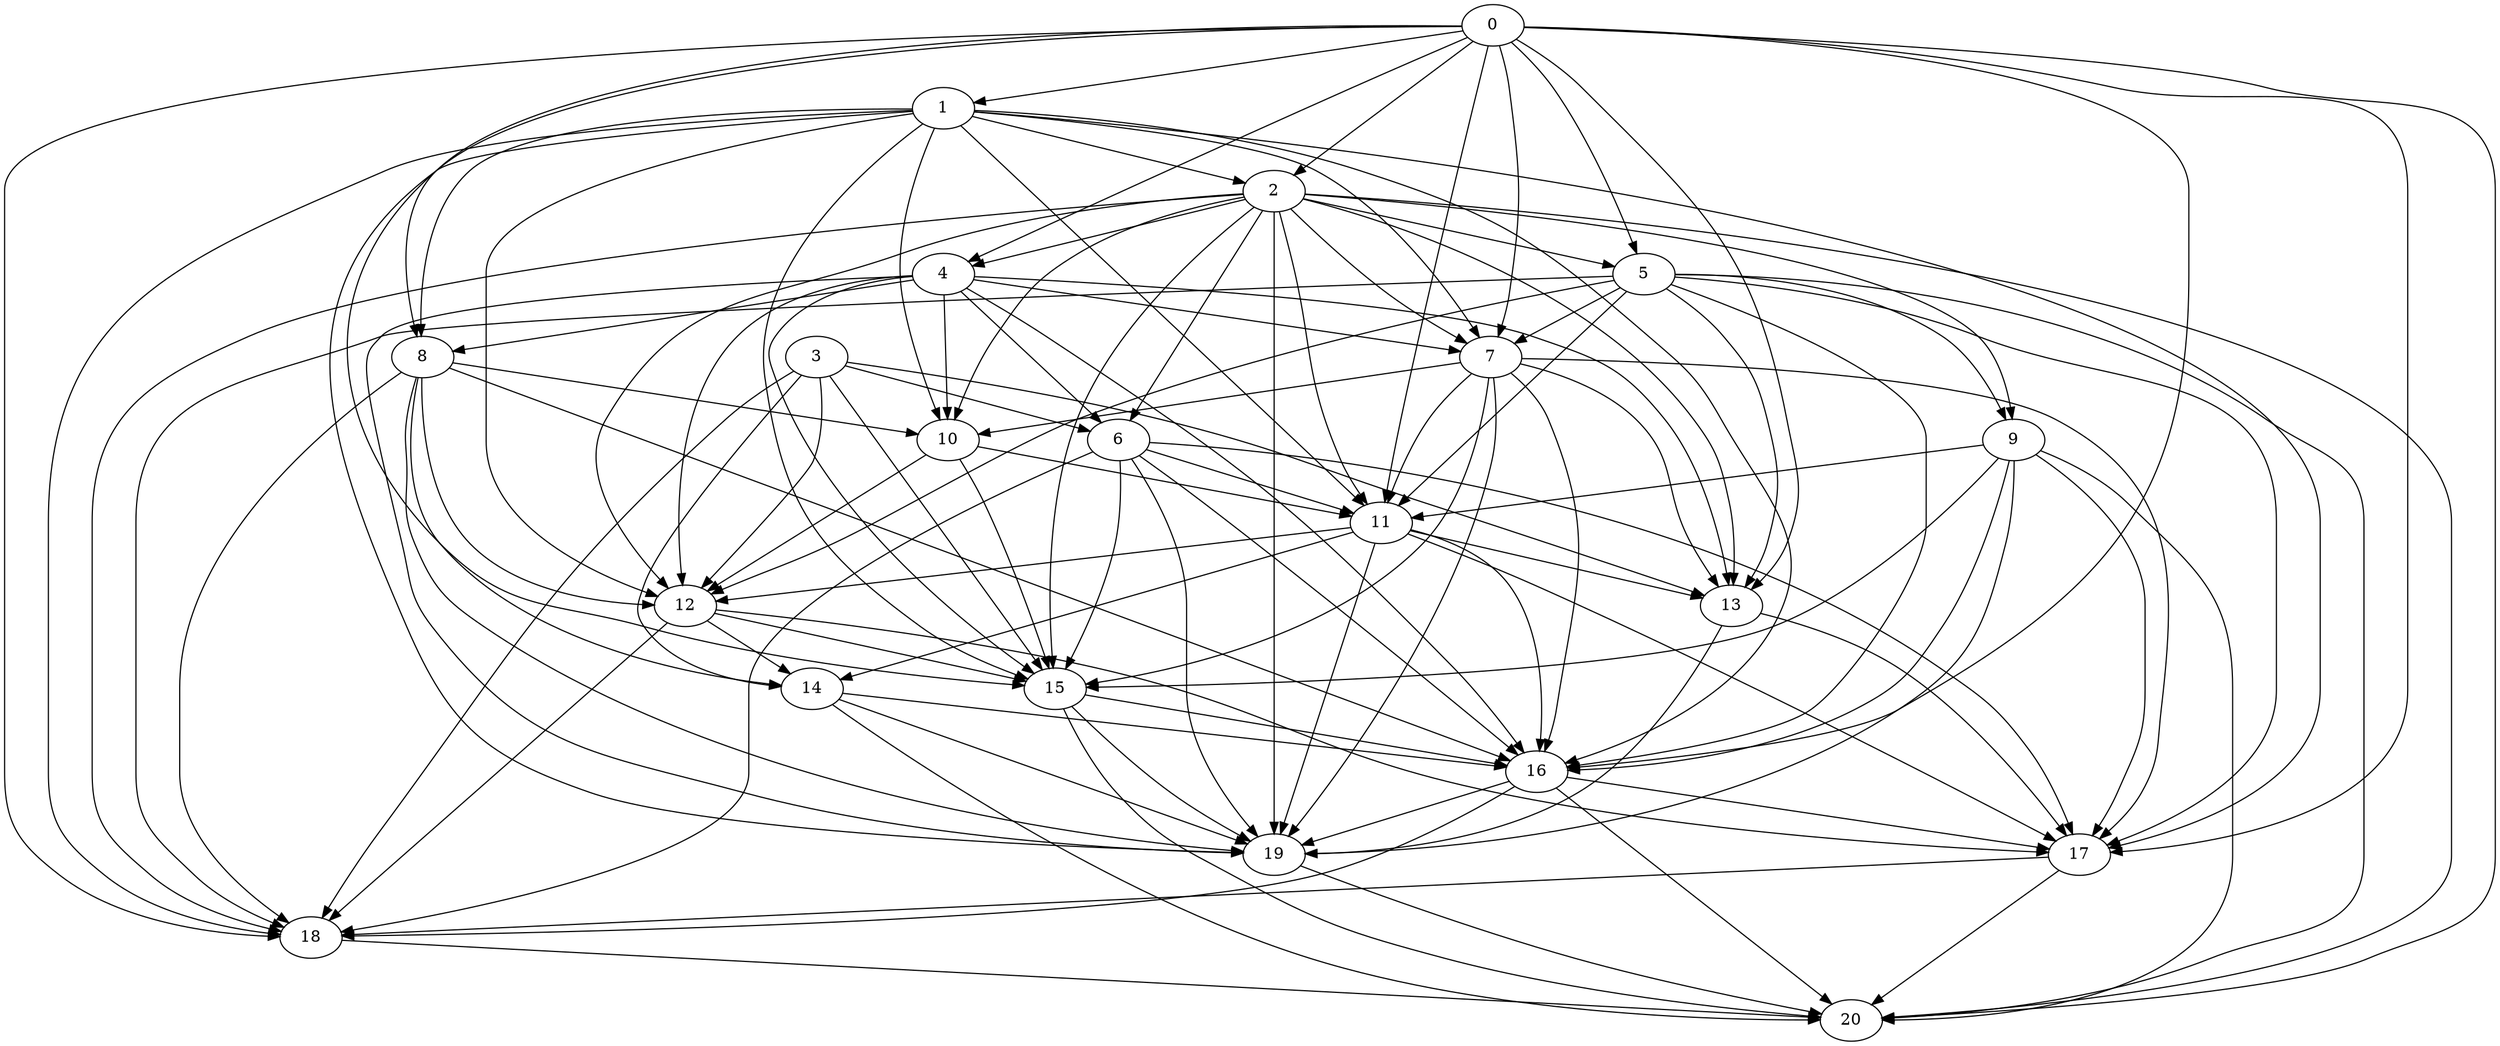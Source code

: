 digraph "Random_Nodes_21_Density_5.48_CCR_1.00_WeightType_Random" {
	graph ["Duplicate states"=0,
		GraphType=Random,
		"Max states in OPEN"=0,
		Modes="120000ms; topo-ordered tasks, ; Pruning: task equivalence, fixed order ready list, ; F-value: ; Optimisation: best schedule length (\
SL) optimisation on equal, ",
		NumberOfTasks=21,
		"Pruned using list schedule length"=710,
		"States removed from OPEN"=0,
		TargetSystem="Homogeneous-4",
		"Time to schedule (ms)"=135,
		"Total idle time"=484,
		"Total schedule length"=426,
		"Total sequential time"=697,
		"Total states created"=954
	];
	0	["Finish time"=17,
		Processor=0,
		"Start time"=0,
		Weight=17];
	1	["Finish time"=28,
		Processor=0,
		"Start time"=17,
		Weight=11];
	0 -> 1	[Weight=4];
	2	["Finish time"=51,
		Processor=0,
		"Start time"=28,
		Weight=23];
	0 -> 2	[Weight=3];
	4	["Finish time"=108,
		Processor=0,
		"Start time"=51,
		Weight=57];
	0 -> 4	[Weight=10];
	5	["Finish time"=83,
		Processor=1,
		"Start time"=54,
		Weight=29];
	0 -> 5	[Weight=7];
	7	["Finish time"=165,
		Processor=0,
		"Start time"=108,
		Weight=57];
	0 -> 7	[Weight=4];
	8	["Finish time"=159,
		Processor=1,
		"Start time"=113,
		Weight=46];
	0 -> 8	[Weight=9];
	11	["Finish time"=203,
		Processor=0,
		"Start time"=192,
		Weight=11];
	0 -> 11	[Weight=6];
	15	["Finish time"=278,
		Processor=1,
		"Start time"=261,
		Weight=17];
	0 -> 15	[Weight=7];
	13	["Finish time"=224,
		Processor=2,
		"Start time"=207,
		Weight=17];
	0 -> 13	[Weight=6];
	16	["Finish time"=324,
		Processor=0,
		"Start time"=307,
		Weight=17];
	0 -> 16	[Weight=7];
	17	["Finish time"=381,
		Processor=0,
		"Start time"=324,
		Weight=57];
	0 -> 17	[Weight=6];
	18	["Finish time"=415,
		Processor=0,
		"Start time"=381,
		Weight=34];
	0 -> 18	[Weight=6];
	20	["Finish time"=426,
		Processor=0,
		"Start time"=415,
		Weight=11];
	0 -> 20	[Weight=2];
	1 -> 2	[Weight=10];
	1 -> 7	[Weight=5];
	1 -> 8	[Weight=10];
	10	["Finish time"=192,
		Processor=0,
		"Start time"=169,
		Weight=23];
	1 -> 10	[Weight=4];
	1 -> 11	[Weight=2];
	12	["Finish time"=255,
		Processor=0,
		"Start time"=203,
		Weight=52];
	1 -> 12	[Weight=10];
	1 -> 15	[Weight=10];
	1 -> 16	[Weight=7];
	1 -> 17	[Weight=2];
	19	["Finish time"=377,
		Processor=1,
		"Start time"=331,
		Weight=46];
	1 -> 19	[Weight=10];
	1 -> 18	[Weight=5];
	2 -> 4	[Weight=3];
	2 -> 5	[Weight=3];
	2 -> 7	[Weight=6];
	9	["Finish time"=145,
		Processor=2,
		"Start time"=88,
		Weight=57];
	2 -> 9	[Weight=7];
	6	["Finish time"=154,
		Processor=3,
		"Start time"=114,
		Weight=40];
	2 -> 6	[Weight=10];
	2 -> 10	[Weight=8];
	2 -> 11	[Weight=7];
	2 -> 12	[Weight=5];
	2 -> 15	[Weight=10];
	2 -> 13	[Weight=10];
	2 -> 19	[Weight=9];
	2 -> 18	[Weight=5];
	2 -> 20	[Weight=8];
	4 -> 7	[Weight=6];
	4 -> 8	[Weight=5];
	4 -> 6	[Weight=6];
	4 -> 10	[Weight=5];
	4 -> 12	[Weight=8];
	4 -> 15	[Weight=10];
	4 -> 13	[Weight=6];
	4 -> 16	[Weight=4];
	4 -> 19	[Weight=3];
	5 -> 7	[Weight=5];
	5 -> 9	[Weight=5];
	5 -> 11	[Weight=5];
	5 -> 12	[Weight=9];
	5 -> 13	[Weight=8];
	5 -> 16	[Weight=9];
	5 -> 17	[Weight=10];
	5 -> 18	[Weight=4];
	5 -> 20	[Weight=2];
	7 -> 10	[Weight=9];
	7 -> 11	[Weight=2];
	7 -> 15	[Weight=4];
	7 -> 13	[Weight=6];
	7 -> 16	[Weight=8];
	7 -> 17	[Weight=9];
	7 -> 19	[Weight=2];
	8 -> 10	[Weight=10];
	8 -> 12	[Weight=8];
	14	["Finish time"=307,
		Processor=0,
		"Start time"=255,
		Weight=52];
	8 -> 14	[Weight=9];
	8 -> 16	[Weight=7];
	8 -> 19	[Weight=8];
	8 -> 18	[Weight=4];
	3	["Finish time"=23,
		Processor=2,
		"Start time"=0,
		Weight=23];
	3 -> 6	[Weight=4];
	3 -> 12	[Weight=7];
	3 -> 14	[Weight=10];
	3 -> 15	[Weight=10];
	3 -> 13	[Weight=4];
	3 -> 18	[Weight=3];
	9 -> 11	[Weight=7];
	9 -> 15	[Weight=5];
	9 -> 16	[Weight=3];
	9 -> 17	[Weight=5];
	9 -> 19	[Weight=8];
	9 -> 20	[Weight=2];
	6 -> 11	[Weight=9];
	6 -> 15	[Weight=8];
	6 -> 16	[Weight=6];
	6 -> 17	[Weight=7];
	6 -> 19	[Weight=2];
	6 -> 18	[Weight=8];
	10 -> 11	[Weight=4];
	10 -> 12	[Weight=3];
	10 -> 15	[Weight=2];
	11 -> 12	[Weight=5];
	11 -> 14	[Weight=3];
	11 -> 13	[Weight=4];
	11 -> 16	[Weight=2];
	11 -> 17	[Weight=3];
	11 -> 19	[Weight=3];
	12 -> 14	[Weight=8];
	12 -> 15	[Weight=6];
	12 -> 17	[Weight=4];
	12 -> 18	[Weight=4];
	14 -> 16	[Weight=2];
	14 -> 19	[Weight=4];
	14 -> 20	[Weight=9];
	15 -> 16	[Weight=3];
	15 -> 19	[Weight=10];
	15 -> 20	[Weight=7];
	13 -> 17	[Weight=8];
	13 -> 19	[Weight=7];
	16 -> 17	[Weight=4];
	16 -> 19	[Weight=7];
	16 -> 18	[Weight=10];
	16 -> 20	[Weight=10];
	17 -> 18	[Weight=6];
	17 -> 20	[Weight=5];
	19 -> 20	[Weight=6];
	18 -> 20	[Weight=4];
}
